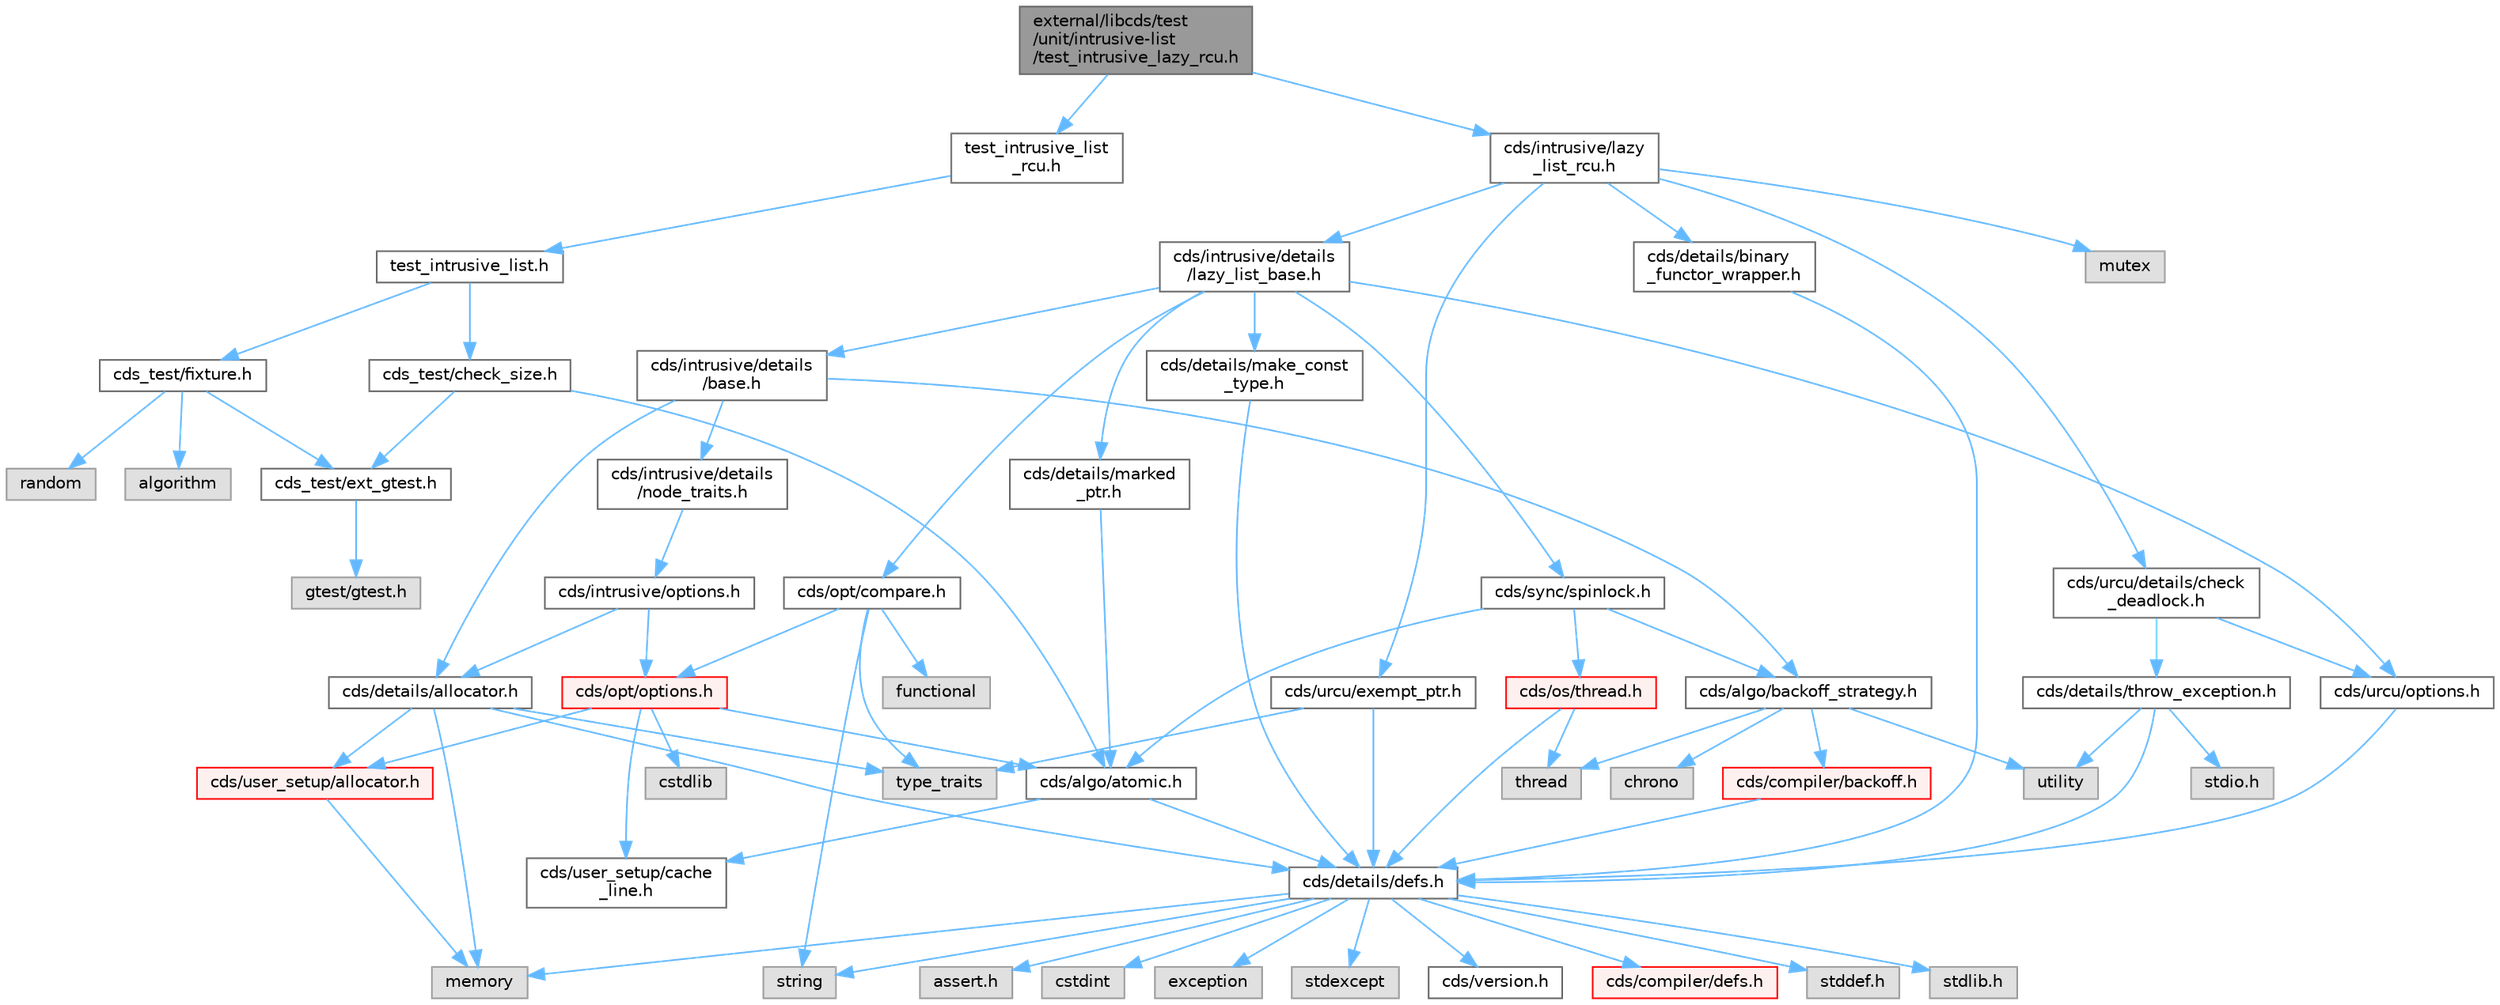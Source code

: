 digraph "external/libcds/test/unit/intrusive-list/test_intrusive_lazy_rcu.h"
{
 // LATEX_PDF_SIZE
  bgcolor="transparent";
  edge [fontname=Helvetica,fontsize=10,labelfontname=Helvetica,labelfontsize=10];
  node [fontname=Helvetica,fontsize=10,shape=box,height=0.2,width=0.4];
  Node1 [id="Node000001",label="external/libcds/test\l/unit/intrusive-list\l/test_intrusive_lazy_rcu.h",height=0.2,width=0.4,color="gray40", fillcolor="grey60", style="filled", fontcolor="black",tooltip=" "];
  Node1 -> Node2 [id="edge75_Node000001_Node000002",color="steelblue1",style="solid",tooltip=" "];
  Node2 [id="Node000002",label="test_intrusive_list\l_rcu.h",height=0.2,width=0.4,color="grey40", fillcolor="white", style="filled",URL="$test__intrusive__list__rcu_8h.html",tooltip=" "];
  Node2 -> Node3 [id="edge76_Node000002_Node000003",color="steelblue1",style="solid",tooltip=" "];
  Node3 [id="Node000003",label="test_intrusive_list.h",height=0.2,width=0.4,color="grey40", fillcolor="white", style="filled",URL="$test__intrusive__list_8h.html",tooltip=" "];
  Node3 -> Node4 [id="edge77_Node000003_Node000004",color="steelblue1",style="solid",tooltip=" "];
  Node4 [id="Node000004",label="cds_test/check_size.h",height=0.2,width=0.4,color="grey40", fillcolor="white", style="filled",URL="$check__size_8h.html",tooltip=" "];
  Node4 -> Node5 [id="edge78_Node000004_Node000005",color="steelblue1",style="solid",tooltip=" "];
  Node5 [id="Node000005",label="cds_test/ext_gtest.h",height=0.2,width=0.4,color="grey40", fillcolor="white", style="filled",URL="$ext__gtest_8h.html",tooltip=" "];
  Node5 -> Node6 [id="edge79_Node000005_Node000006",color="steelblue1",style="solid",tooltip=" "];
  Node6 [id="Node000006",label="gtest/gtest.h",height=0.2,width=0.4,color="grey60", fillcolor="#E0E0E0", style="filled",tooltip=" "];
  Node4 -> Node7 [id="edge80_Node000004_Node000007",color="steelblue1",style="solid",tooltip=" "];
  Node7 [id="Node000007",label="cds/algo/atomic.h",height=0.2,width=0.4,color="grey40", fillcolor="white", style="filled",URL="$external_2libcds_2cds_2algo_2atomic_8h.html",tooltip=" "];
  Node7 -> Node8 [id="edge81_Node000007_Node000008",color="steelblue1",style="solid",tooltip=" "];
  Node8 [id="Node000008",label="cds/details/defs.h",height=0.2,width=0.4,color="grey40", fillcolor="white", style="filled",URL="$details_2defs_8h.html",tooltip=" "];
  Node8 -> Node9 [id="edge82_Node000008_Node000009",color="steelblue1",style="solid",tooltip=" "];
  Node9 [id="Node000009",label="stddef.h",height=0.2,width=0.4,color="grey60", fillcolor="#E0E0E0", style="filled",tooltip=" "];
  Node8 -> Node10 [id="edge83_Node000008_Node000010",color="steelblue1",style="solid",tooltip=" "];
  Node10 [id="Node000010",label="stdlib.h",height=0.2,width=0.4,color="grey60", fillcolor="#E0E0E0", style="filled",tooltip=" "];
  Node8 -> Node11 [id="edge84_Node000008_Node000011",color="steelblue1",style="solid",tooltip=" "];
  Node11 [id="Node000011",label="assert.h",height=0.2,width=0.4,color="grey60", fillcolor="#E0E0E0", style="filled",tooltip=" "];
  Node8 -> Node12 [id="edge85_Node000008_Node000012",color="steelblue1",style="solid",tooltip=" "];
  Node12 [id="Node000012",label="cstdint",height=0.2,width=0.4,color="grey60", fillcolor="#E0E0E0", style="filled",tooltip=" "];
  Node8 -> Node13 [id="edge86_Node000008_Node000013",color="steelblue1",style="solid",tooltip=" "];
  Node13 [id="Node000013",label="exception",height=0.2,width=0.4,color="grey60", fillcolor="#E0E0E0", style="filled",tooltip=" "];
  Node8 -> Node14 [id="edge87_Node000008_Node000014",color="steelblue1",style="solid",tooltip=" "];
  Node14 [id="Node000014",label="stdexcept",height=0.2,width=0.4,color="grey60", fillcolor="#E0E0E0", style="filled",tooltip=" "];
  Node8 -> Node15 [id="edge88_Node000008_Node000015",color="steelblue1",style="solid",tooltip=" "];
  Node15 [id="Node000015",label="string",height=0.2,width=0.4,color="grey60", fillcolor="#E0E0E0", style="filled",tooltip=" "];
  Node8 -> Node16 [id="edge89_Node000008_Node000016",color="steelblue1",style="solid",tooltip=" "];
  Node16 [id="Node000016",label="memory",height=0.2,width=0.4,color="grey60", fillcolor="#E0E0E0", style="filled",tooltip=" "];
  Node8 -> Node17 [id="edge90_Node000008_Node000017",color="steelblue1",style="solid",tooltip=" "];
  Node17 [id="Node000017",label="cds/version.h",height=0.2,width=0.4,color="grey40", fillcolor="white", style="filled",URL="$external_2libcds_2cds_2version_8h.html",tooltip=" "];
  Node8 -> Node18 [id="edge91_Node000008_Node000018",color="steelblue1",style="solid",tooltip=" "];
  Node18 [id="Node000018",label="cds/compiler/defs.h",height=0.2,width=0.4,color="red", fillcolor="#FFF0F0", style="filled",URL="$compiler_2defs_8h.html",tooltip=" "];
  Node7 -> Node21 [id="edge92_Node000007_Node000021",color="steelblue1",style="solid",tooltip=" "];
  Node21 [id="Node000021",label="cds/user_setup/cache\l_line.h",height=0.2,width=0.4,color="grey40", fillcolor="white", style="filled",URL="$cache__line_8h.html",tooltip="Cache-line size definition"];
  Node3 -> Node22 [id="edge93_Node000003_Node000022",color="steelblue1",style="solid",tooltip=" "];
  Node22 [id="Node000022",label="cds_test/fixture.h",height=0.2,width=0.4,color="grey40", fillcolor="white", style="filled",URL="$fixture_8h.html",tooltip=" "];
  Node22 -> Node5 [id="edge94_Node000022_Node000005",color="steelblue1",style="solid",tooltip=" "];
  Node22 -> Node23 [id="edge95_Node000022_Node000023",color="steelblue1",style="solid",tooltip=" "];
  Node23 [id="Node000023",label="algorithm",height=0.2,width=0.4,color="grey60", fillcolor="#E0E0E0", style="filled",tooltip=" "];
  Node22 -> Node24 [id="edge96_Node000022_Node000024",color="steelblue1",style="solid",tooltip=" "];
  Node24 [id="Node000024",label="random",height=0.2,width=0.4,color="grey60", fillcolor="#E0E0E0", style="filled",tooltip=" "];
  Node1 -> Node25 [id="edge97_Node000001_Node000025",color="steelblue1",style="solid",tooltip=" "];
  Node25 [id="Node000025",label="cds/intrusive/lazy\l_list_rcu.h",height=0.2,width=0.4,color="grey40", fillcolor="white", style="filled",URL="$intrusive_2lazy__list__rcu_8h.html",tooltip=" "];
  Node25 -> Node26 [id="edge98_Node000025_Node000026",color="steelblue1",style="solid",tooltip=" "];
  Node26 [id="Node000026",label="mutex",height=0.2,width=0.4,color="grey60", fillcolor="#E0E0E0", style="filled",tooltip=" "];
  Node25 -> Node27 [id="edge99_Node000025_Node000027",color="steelblue1",style="solid",tooltip=" "];
  Node27 [id="Node000027",label="cds/intrusive/details\l/lazy_list_base.h",height=0.2,width=0.4,color="grey40", fillcolor="white", style="filled",URL="$intrusive_2details_2lazy__list__base_8h.html",tooltip=" "];
  Node27 -> Node28 [id="edge100_Node000027_Node000028",color="steelblue1",style="solid",tooltip=" "];
  Node28 [id="Node000028",label="cds/intrusive/details\l/base.h",height=0.2,width=0.4,color="grey40", fillcolor="white", style="filled",URL="$external_2libcds_2cds_2intrusive_2details_2base_8h.html",tooltip=" "];
  Node28 -> Node29 [id="edge101_Node000028_Node000029",color="steelblue1",style="solid",tooltip=" "];
  Node29 [id="Node000029",label="cds/intrusive/details\l/node_traits.h",height=0.2,width=0.4,color="grey40", fillcolor="white", style="filled",URL="$node__traits_8h.html",tooltip=" "];
  Node29 -> Node30 [id="edge102_Node000029_Node000030",color="steelblue1",style="solid",tooltip=" "];
  Node30 [id="Node000030",label="cds/intrusive/options.h",height=0.2,width=0.4,color="grey40", fillcolor="white", style="filled",URL="$intrusive_2options_8h.html",tooltip=" "];
  Node30 -> Node31 [id="edge103_Node000030_Node000031",color="steelblue1",style="solid",tooltip=" "];
  Node31 [id="Node000031",label="cds/opt/options.h",height=0.2,width=0.4,color="red", fillcolor="#FFF0F0", style="filled",URL="$opt_2options_8h.html",tooltip=" "];
  Node31 -> Node32 [id="edge104_Node000031_Node000032",color="steelblue1",style="solid",tooltip=" "];
  Node32 [id="Node000032",label="cstdlib",height=0.2,width=0.4,color="grey60", fillcolor="#E0E0E0", style="filled",tooltip=" "];
  Node31 -> Node34 [id="edge105_Node000031_Node000034",color="steelblue1",style="solid",tooltip=" "];
  Node34 [id="Node000034",label="cds/user_setup/allocator.h",height=0.2,width=0.4,color="red", fillcolor="#FFF0F0", style="filled",URL="$external_2libcds_2cds_2user__setup_2allocator_8h.html",tooltip="Default implementation of allocator classes."];
  Node34 -> Node16 [id="edge106_Node000034_Node000016",color="steelblue1",style="solid",tooltip=" "];
  Node31 -> Node21 [id="edge107_Node000031_Node000021",color="steelblue1",style="solid",tooltip=" "];
  Node31 -> Node7 [id="edge108_Node000031_Node000007",color="steelblue1",style="solid",tooltip=" "];
  Node30 -> Node49 [id="edge109_Node000030_Node000049",color="steelblue1",style="solid",tooltip=" "];
  Node49 [id="Node000049",label="cds/details/allocator.h",height=0.2,width=0.4,color="grey40", fillcolor="white", style="filled",URL="$external_2libcds_2cds_2details_2allocator_8h.html",tooltip=" "];
  Node49 -> Node50 [id="edge110_Node000049_Node000050",color="steelblue1",style="solid",tooltip=" "];
  Node50 [id="Node000050",label="type_traits",height=0.2,width=0.4,color="grey60", fillcolor="#E0E0E0", style="filled",tooltip=" "];
  Node49 -> Node16 [id="edge111_Node000049_Node000016",color="steelblue1",style="solid",tooltip=" "];
  Node49 -> Node8 [id="edge112_Node000049_Node000008",color="steelblue1",style="solid",tooltip=" "];
  Node49 -> Node34 [id="edge113_Node000049_Node000034",color="steelblue1",style="solid",tooltip=" "];
  Node28 -> Node49 [id="edge114_Node000028_Node000049",color="steelblue1",style="solid",tooltip=" "];
  Node28 -> Node51 [id="edge115_Node000028_Node000051",color="steelblue1",style="solid",tooltip=" "];
  Node51 [id="Node000051",label="cds/algo/backoff_strategy.h",height=0.2,width=0.4,color="grey40", fillcolor="white", style="filled",URL="$backoff__strategy_8h.html",tooltip=" "];
  Node51 -> Node48 [id="edge116_Node000051_Node000048",color="steelblue1",style="solid",tooltip=" "];
  Node48 [id="Node000048",label="utility",height=0.2,width=0.4,color="grey60", fillcolor="#E0E0E0", style="filled",tooltip=" "];
  Node51 -> Node44 [id="edge117_Node000051_Node000044",color="steelblue1",style="solid",tooltip=" "];
  Node44 [id="Node000044",label="thread",height=0.2,width=0.4,color="grey60", fillcolor="#E0E0E0", style="filled",tooltip=" "];
  Node51 -> Node52 [id="edge118_Node000051_Node000052",color="steelblue1",style="solid",tooltip=" "];
  Node52 [id="Node000052",label="chrono",height=0.2,width=0.4,color="grey60", fillcolor="#E0E0E0", style="filled",tooltip=" "];
  Node51 -> Node53 [id="edge119_Node000051_Node000053",color="steelblue1",style="solid",tooltip=" "];
  Node53 [id="Node000053",label="cds/compiler/backoff.h",height=0.2,width=0.4,color="red", fillcolor="#FFF0F0", style="filled",URL="$backoff_8h.html",tooltip=" "];
  Node53 -> Node8 [id="edge120_Node000053_Node000008",color="steelblue1",style="solid",tooltip=" "];
  Node27 -> Node55 [id="edge121_Node000027_Node000055",color="steelblue1",style="solid",tooltip=" "];
  Node55 [id="Node000055",label="cds/opt/compare.h",height=0.2,width=0.4,color="grey40", fillcolor="white", style="filled",URL="$external_2libcds_2cds_2opt_2compare_8h.html",tooltip=" "];
  Node55 -> Node50 [id="edge122_Node000055_Node000050",color="steelblue1",style="solid",tooltip=" "];
  Node55 -> Node56 [id="edge123_Node000055_Node000056",color="steelblue1",style="solid",tooltip=" "];
  Node56 [id="Node000056",label="functional",height=0.2,width=0.4,color="grey60", fillcolor="#E0E0E0", style="filled",tooltip=" "];
  Node55 -> Node15 [id="edge124_Node000055_Node000015",color="steelblue1",style="solid",tooltip=" "];
  Node55 -> Node31 [id="edge125_Node000055_Node000031",color="steelblue1",style="solid",tooltip=" "];
  Node27 -> Node57 [id="edge126_Node000027_Node000057",color="steelblue1",style="solid",tooltip=" "];
  Node57 [id="Node000057",label="cds/details/marked\l_ptr.h",height=0.2,width=0.4,color="grey40", fillcolor="white", style="filled",URL="$marked__ptr_8h.html",tooltip=" "];
  Node57 -> Node7 [id="edge127_Node000057_Node000007",color="steelblue1",style="solid",tooltip=" "];
  Node27 -> Node58 [id="edge128_Node000027_Node000058",color="steelblue1",style="solid",tooltip=" "];
  Node58 [id="Node000058",label="cds/details/make_const\l_type.h",height=0.2,width=0.4,color="grey40", fillcolor="white", style="filled",URL="$make__const__type_8h.html",tooltip=" "];
  Node58 -> Node8 [id="edge129_Node000058_Node000008",color="steelblue1",style="solid",tooltip=" "];
  Node27 -> Node59 [id="edge130_Node000027_Node000059",color="steelblue1",style="solid",tooltip=" "];
  Node59 [id="Node000059",label="cds/sync/spinlock.h",height=0.2,width=0.4,color="grey40", fillcolor="white", style="filled",URL="$sync_2spinlock_8h.html",tooltip=" "];
  Node59 -> Node7 [id="edge131_Node000059_Node000007",color="steelblue1",style="solid",tooltip=" "];
  Node59 -> Node60 [id="edge132_Node000059_Node000060",color="steelblue1",style="solid",tooltip=" "];
  Node60 [id="Node000060",label="cds/os/thread.h",height=0.2,width=0.4,color="red", fillcolor="#FFF0F0", style="filled",URL="$cds_2os_2thread_8h.html",tooltip=" "];
  Node60 -> Node44 [id="edge133_Node000060_Node000044",color="steelblue1",style="solid",tooltip=" "];
  Node60 -> Node8 [id="edge134_Node000060_Node000008",color="steelblue1",style="solid",tooltip=" "];
  Node59 -> Node51 [id="edge135_Node000059_Node000051",color="steelblue1",style="solid",tooltip=" "];
  Node27 -> Node63 [id="edge136_Node000027_Node000063",color="steelblue1",style="solid",tooltip=" "];
  Node63 [id="Node000063",label="cds/urcu/options.h",height=0.2,width=0.4,color="grey40", fillcolor="white", style="filled",URL="$urcu_2options_8h.html",tooltip=" "];
  Node63 -> Node8 [id="edge137_Node000063_Node000008",color="steelblue1",style="solid",tooltip=" "];
  Node25 -> Node64 [id="edge138_Node000025_Node000064",color="steelblue1",style="solid",tooltip=" "];
  Node64 [id="Node000064",label="cds/urcu/details/check\l_deadlock.h",height=0.2,width=0.4,color="grey40", fillcolor="white", style="filled",URL="$check__deadlock_8h.html",tooltip=" "];
  Node64 -> Node63 [id="edge139_Node000064_Node000063",color="steelblue1",style="solid",tooltip=" "];
  Node64 -> Node46 [id="edge140_Node000064_Node000046",color="steelblue1",style="solid",tooltip=" "];
  Node46 [id="Node000046",label="cds/details/throw_exception.h",height=0.2,width=0.4,color="grey40", fillcolor="white", style="filled",URL="$throw__exception_8h.html",tooltip=" "];
  Node46 -> Node8 [id="edge141_Node000046_Node000008",color="steelblue1",style="solid",tooltip=" "];
  Node46 -> Node47 [id="edge142_Node000046_Node000047",color="steelblue1",style="solid",tooltip=" "];
  Node47 [id="Node000047",label="stdio.h",height=0.2,width=0.4,color="grey60", fillcolor="#E0E0E0", style="filled",tooltip=" "];
  Node46 -> Node48 [id="edge143_Node000046_Node000048",color="steelblue1",style="solid",tooltip=" "];
  Node25 -> Node65 [id="edge144_Node000025_Node000065",color="steelblue1",style="solid",tooltip=" "];
  Node65 [id="Node000065",label="cds/details/binary\l_functor_wrapper.h",height=0.2,width=0.4,color="grey40", fillcolor="white", style="filled",URL="$binary__functor__wrapper_8h.html",tooltip=" "];
  Node65 -> Node8 [id="edge145_Node000065_Node000008",color="steelblue1",style="solid",tooltip=" "];
  Node25 -> Node66 [id="edge146_Node000025_Node000066",color="steelblue1",style="solid",tooltip=" "];
  Node66 [id="Node000066",label="cds/urcu/exempt_ptr.h",height=0.2,width=0.4,color="grey40", fillcolor="white", style="filled",URL="$exempt__ptr_8h.html",tooltip=" "];
  Node66 -> Node50 [id="edge147_Node000066_Node000050",color="steelblue1",style="solid",tooltip=" "];
  Node66 -> Node8 [id="edge148_Node000066_Node000008",color="steelblue1",style="solid",tooltip=" "];
}

